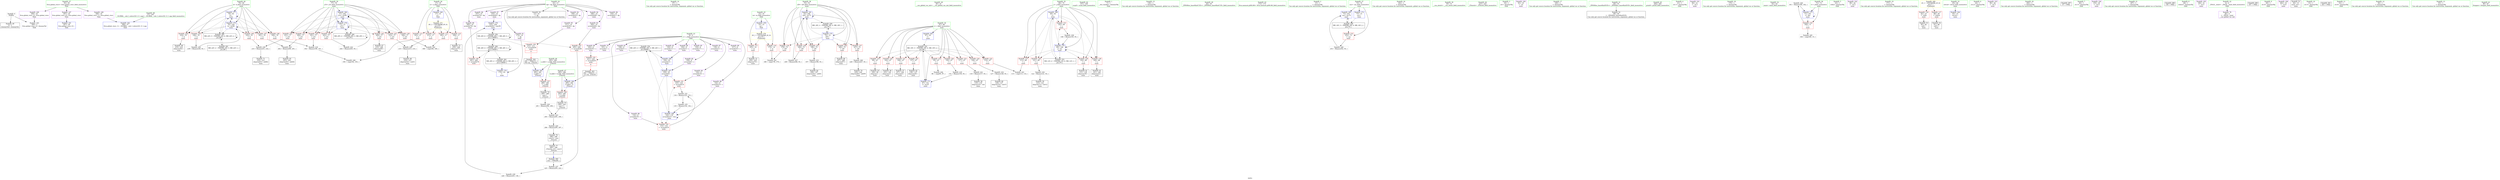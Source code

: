 digraph "SVFG" {
	label="SVFG";

	Node0x55c4e7528170 [shape=record,color=grey,label="{NodeID: 0\nNullPtr}"];
	Node0x55c4e7528170 -> Node0x55c4e7547ff0[style=solid];
	Node0x55c4e7528170 -> Node0x55c4e754ee90[style=solid];
	Node0x55c4e754fc90 [shape=record,color=blue,label="{NodeID: 180\n77\<--244\nj33\<--inc69\nmain\n}"];
	Node0x55c4e754fc90 -> Node0x55c4e754da50[style=dashed];
	Node0x55c4e754fc90 -> Node0x55c4e754db20[style=dashed];
	Node0x55c4e754fc90 -> Node0x55c4e754dbf0[style=dashed];
	Node0x55c4e754fc90 -> Node0x55c4e754dcc0[style=dashed];
	Node0x55c4e754fc90 -> Node0x55c4e754dd90[style=dashed];
	Node0x55c4e754fc90 -> Node0x55c4e754de60[style=dashed];
	Node0x55c4e754fc90 -> Node0x55c4e754df30[style=dashed];
	Node0x55c4e754fc90 -> Node0x55c4e754f950[style=dashed];
	Node0x55c4e754fc90 -> Node0x55c4e754fc90[style=dashed];
	Node0x55c4e754fc90 -> Node0x55c4e7562480[style=dashed];
	Node0x55c4e7546fa0 [shape=record,color=purple,label="{NodeID: 97\n235\<--10\narrayidx64\<--dp\nmain\n}"];
	Node0x55c4e7546fa0 -> Node0x55c4e754faf0[style=solid];
	Node0x55c4e752c8d0 [shape=record,color=green,label="{NodeID: 14\n97\<--1\n\<--dummyObj\nCan only get source location for instruction, argument, global var or function.}"];
	Node0x55c4e7547b90 [shape=record,color=red,label="{NodeID: 111\n255\<--14\n\<--m\nmain\n}"];
	Node0x55c4e7547b90 -> Node0x55c4e7549330[style=solid];
	Node0x55c4e7545cb0 [shape=record,color=green,label="{NodeID: 28\n40\<--41\n__cxx_global_var_init\<--__cxx_global_var_init_field_insensitive\n}"];
	Node0x55c4e754cef0 [shape=record,color=red,label="{NodeID: 125\n137\<--67\n\<--i\nmain\n}"];
	Node0x55c4e754cef0 -> Node0x55c4e7548b10[style=solid];
	Node0x55c4e7546930 [shape=record,color=green,label="{NodeID: 42\n157\<--158\nscanf\<--scanf_field_insensitive\n}"];
	Node0x55c4e75534e0 [shape=record,color=grey,label="{NodeID: 222\n244 = Binary(243, 93, )\n}"];
	Node0x55c4e75534e0 -> Node0x55c4e754fc90[style=solid];
	Node0x55c4e754da50 [shape=record,color=red,label="{NodeID: 139\n184\<--77\n\<--j33\nmain\n}"];
	Node0x55c4e754da50 -> Node0x55c4e75552e0[style=solid];
	Node0x55c4e7548630 [shape=record,color=black,label="{NodeID: 56\n103\<--102\nidxprom2\<--\nmain\n}"];
	Node0x55c4e75549e0 [shape=record,color=grey,label="{NodeID: 236\n233 = Binary(231, 232, )\n}"];
	Node0x55c4e75549e0 -> Node0x55c4e7549260[style=solid];
	Node0x55c4e754e5b0 [shape=record,color=red,label="{NodeID: 153\n205\<--204\n\<--arrayidx46\nmain\n}"];
	Node0x55c4e754e5b0 -> Node0x55c4e7554b60[style=solid];
	Node0x55c4e7549190 [shape=record,color=black,label="{NodeID: 70\n229\<--228\nidxprom60\<--add59\nmain\n}"];
	Node0x55c4e754f200 [shape=record,color=blue,label="{NodeID: 167\n109\<--93\narrayidx6\<--\nmain\n}"];
	Node0x55c4e754f200 -> Node0x55c4e754e410[style=dashed];
	Node0x55c4e754f200 -> Node0x55c4e754e4e0[style=dashed];
	Node0x55c4e754f200 -> Node0x55c4e754f3a0[style=dashed];
	Node0x55c4e754f200 -> Node0x55c4e7560680[style=dashed];
	Node0x55c4e7549cf0 [shape=record,color=purple,label="{NodeID: 84\n124\<--8\narrayidx14\<--c\nmain\n}"];
	Node0x55c4e7549cf0 -> Node0x55c4e754e410[style=solid];
	Node0x55c4e7528bb0 [shape=record,color=green,label="{NodeID: 1\n7\<--1\n__dso_handle\<--dummyObj\nGlob }"];
	Node0x55c4e754fd60 [shape=record,color=blue,label="{NodeID: 181\n75\<--249\ni29\<--inc72\nmain\n}"];
	Node0x55c4e754fd60 -> Node0x55c4e754d640[style=dashed];
	Node0x55c4e754fd60 -> Node0x55c4e754d710[style=dashed];
	Node0x55c4e754fd60 -> Node0x55c4e754d7e0[style=dashed];
	Node0x55c4e754fd60 -> Node0x55c4e754d8b0[style=dashed];
	Node0x55c4e754fd60 -> Node0x55c4e754d980[style=dashed];
	Node0x55c4e754fd60 -> Node0x55c4e754fd60[style=dashed];
	Node0x55c4e754fd60 -> Node0x55c4e7561f80[style=dashed];
	Node0x55c4e7547070 [shape=record,color=purple,label="{NodeID: 98\n257\<--10\narrayidx76\<--dp\nmain\n}"];
	Node0x55c4e752c9a0 [shape=record,color=green,label="{NodeID: 15\n136\<--1\n\<--dummyObj\nCan only get source location for instruction, argument, global var or function.}"];
	Node0x55c4e7547c60 [shape=record,color=red,label="{NodeID: 112\n185\<--17\n\<--n\nmain\n}"];
	Node0x55c4e7547c60 -> Node0x55c4e75552e0[style=solid];
	Node0x55c4e7545db0 [shape=record,color=green,label="{NodeID: 29\n44\<--45\n_ZNSt8ios_base4InitC1Ev\<--_ZNSt8ios_base4InitC1Ev_field_insensitive\n}"];
	Node0x55c4e754cfc0 [shape=record,color=red,label="{NodeID: 126\n150\<--67\n\<--i\nmain\n}"];
	Node0x55c4e754cfc0 -> Node0x55c4e7553060[style=solid];
	Node0x55c4e7546a30 [shape=record,color=green,label="{NodeID: 43\n172\<--173\nllvm.memset.p0i8.i64\<--llvm.memset.p0i8.i64_field_insensitive\n}"];
	Node0x55c4e7553660 [shape=record,color=grey,label="{NodeID: 223\n295 = Binary(291, 294, )\n}"];
	Node0x55c4e7553660 -> Node0x55c4e75537e0[style=solid];
	Node0x55c4e754db20 [shape=record,color=red,label="{NodeID: 140\n191\<--77\n\<--j33\nmain\n}"];
	Node0x55c4e754db20 -> Node0x55c4e7552ee0[style=solid];
	Node0x55c4e7548700 [shape=record,color=black,label="{NodeID: 57\n107\<--106\nidxprom4\<--\nmain\n}"];
	Node0x55c4e7554b60 [shape=record,color=grey,label="{NodeID: 237\n225 = Binary(205, 222, )\n}"];
	Node0x55c4e7554b60 -> Node0x55c4e7554e60[style=solid];
	Node0x55c4e754e680 [shape=record,color=red,label="{NodeID: 154\n212\<--211\n\<--arrayidx50\nmain\n|{<s0>8}}"];
	Node0x55c4e754e680:s0 -> Node0x55c4e7572160[style=solid,color=red];
	Node0x55c4e7549260 [shape=record,color=black,label="{NodeID: 71\n234\<--233\nidxprom63\<--add62\nmain\n}"];
	Node0x55c4e754f2d0 [shape=record,color=blue,label="{NodeID: 168\n69\<--93\nj\<--\nmain\n}"];
	Node0x55c4e754f2d0 -> Node0x55c4e754d090[style=dashed];
	Node0x55c4e754f2d0 -> Node0x55c4e754d160[style=dashed];
	Node0x55c4e754f2d0 -> Node0x55c4e754d230[style=dashed];
	Node0x55c4e754f2d0 -> Node0x55c4e754d300[style=dashed];
	Node0x55c4e754f2d0 -> Node0x55c4e754d3d0[style=dashed];
	Node0x55c4e754f2d0 -> Node0x55c4e754f470[style=dashed];
	Node0x55c4e754f2d0 -> Node0x55c4e7560180[style=dashed];
	Node0x55c4e7549dc0 [shape=record,color=purple,label="{NodeID: 85\n129\<--8\narrayidx17\<--c\nmain\n}"];
	Node0x55c4e752c1b0 [shape=record,color=green,label="{NodeID: 2\n15\<--1\n\<--dummyObj\nCan only get source location for instruction, argument, global var or function.}"];
	Node0x55c4e7563d80 [shape=record,color=black,label="{NodeID: 265\nMR_22V_3 = PHI(MR_22V_4, MR_22V_2, )\npts\{80 \}\n}"];
	Node0x55c4e7563d80 -> Node0x55c4e754fa20[style=dashed];
	Node0x55c4e7563d80 -> Node0x55c4e7562980[style=dashed];
	Node0x55c4e7563d80 -> Node0x55c4e7563d80[style=dashed];
	Node0x55c4e754fe30 [shape=record,color=blue,label="{NodeID: 182\n73\<--253\ncas\<--inc74\nmain\n}"];
	Node0x55c4e754fe30 -> Node0x55c4e7561a80[style=dashed];
	Node0x55c4e7547140 [shape=record,color=purple,label="{NodeID: 99\n260\<--10\narrayidx78\<--dp\nmain\n}"];
	Node0x55c4e7547140 -> Node0x55c4e754e820[style=solid];
	Node0x55c4e7537960 [shape=record,color=green,label="{NodeID: 16\n162\<--1\n\<--dummyObj\nCan only get source location for instruction, argument, global var or function.}"];
	Node0x55c4e7547d30 [shape=record,color=red,label="{NodeID: 113\n193\<--17\n\<--n\nmain\n}"];
	Node0x55c4e7547d30 -> Node0x55c4e754b9e0[style=solid];
	Node0x55c4e7545eb0 [shape=record,color=green,label="{NodeID: 30\n50\<--51\n__cxa_atexit\<--__cxa_atexit_field_insensitive\n}"];
	Node0x55c4e754d090 [shape=record,color=red,label="{NodeID: 127\n113\<--69\n\<--j\nmain\n}"];
	Node0x55c4e754d090 -> Node0x55c4e7555460[style=solid];
	Node0x55c4e7546b30 [shape=record,color=green,label="{NodeID: 44\n223\<--224\n_Z3mutii\<--_Z3mutii_field_insensitive\n}"];
	Node0x55c4e75537e0 [shape=record,color=grey,label="{NodeID: 224\n296 = Binary(295, 297, )\n}"];
	Node0x55c4e75537e0 -> Node0x55c4e7549670[style=solid];
	Node0x55c4e754dbf0 [shape=record,color=red,label="{NodeID: 141\n200\<--77\n\<--j33\nmain\n}"];
	Node0x55c4e754dbf0 -> Node0x55c4e7553960[style=solid];
	Node0x55c4e75487d0 [shape=record,color=black,label="{NodeID: 58\n119\<--118\nidxprom10\<--sub\nmain\n}"];
	Node0x55c4e7554ce0 [shape=record,color=grey,label="{NodeID: 238\n146 = Binary(145, 93, )\n}"];
	Node0x55c4e7554ce0 -> Node0x55c4e754f470[style=solid];
	Node0x55c4e754e750 [shape=record,color=red,label="{NodeID: 155\n221\<--220\n\<--arrayidx55\nmain\n|{<s0>8}}"];
	Node0x55c4e754e750:s0 -> Node0x55c4e7572290[style=solid,color=red];
	Node0x55c4e7549330 [shape=record,color=black,label="{NodeID: 72\n256\<--255\nidxprom75\<--\nmain\n}"];
	Node0x55c4e755fc80 [shape=record,color=black,label="{NodeID: 252\nMR_10V_3 = PHI(MR_10V_4, MR_10V_2, )\npts\{68 \}\n}"];
	Node0x55c4e755fc80 -> Node0x55c4e754c940[style=dashed];
	Node0x55c4e755fc80 -> Node0x55c4e754ca10[style=dashed];
	Node0x55c4e755fc80 -> Node0x55c4e754cae0[style=dashed];
	Node0x55c4e755fc80 -> Node0x55c4e754cbb0[style=dashed];
	Node0x55c4e755fc80 -> Node0x55c4e754cc80[style=dashed];
	Node0x55c4e755fc80 -> Node0x55c4e754cd50[style=dashed];
	Node0x55c4e755fc80 -> Node0x55c4e754ce20[style=dashed];
	Node0x55c4e755fc80 -> Node0x55c4e754cef0[style=dashed];
	Node0x55c4e755fc80 -> Node0x55c4e754cfc0[style=dashed];
	Node0x55c4e755fc80 -> Node0x55c4e754f540[style=dashed];
	Node0x55c4e754f3a0 [shape=record,color=blue,label="{NodeID: 169\n142\<--135\narrayidx23\<--rem\nmain\n}"];
	Node0x55c4e754f3a0 -> Node0x55c4e754e410[style=dashed];
	Node0x55c4e754f3a0 -> Node0x55c4e754e4e0[style=dashed];
	Node0x55c4e754f3a0 -> Node0x55c4e754f3a0[style=dashed];
	Node0x55c4e754f3a0 -> Node0x55c4e7560680[style=dashed];
	Node0x55c4e7549e90 [shape=record,color=purple,label="{NodeID: 86\n132\<--8\narrayidx19\<--c\nmain\n}"];
	Node0x55c4e7549e90 -> Node0x55c4e754e4e0[style=solid];
	Node0x55c4e752c240 [shape=record,color=green,label="{NodeID: 3\n19\<--1\n.str\<--dummyObj\nGlob }"];
	Node0x55c4e7564280 [shape=record,color=black,label="{NodeID: 266\nMR_26V_4 = PHI(MR_26V_5, MR_26V_3, )\npts\{130000 \}\n}"];
	Node0x55c4e7564280 -> Node0x55c4e754e820[style=dashed];
	Node0x55c4e7564280 -> Node0x55c4e7561080[style=dashed];
	Node0x55c4e7564280 -> Node0x55c4e7562e80[style=dashed];
	Node0x55c4e7564280 -> Node0x55c4e7564280[style=dashed];
	Node0x55c4e754ff00 [shape=record,color=blue,label="{NodeID: 183\n283\<--281\na.addr\<--a\n_Z3mutii\n}"];
	Node0x55c4e754ff00 -> Node0x55c4e754e8f0[style=dashed];
	Node0x55c4e7547210 [shape=record,color=purple,label="{NodeID: 100\n83\<--19\n\<--.str\nmain\n}"];
	Node0x55c4e7537a30 [shape=record,color=green,label="{NodeID: 17\n169\<--1\n\<--dummyObj\nCan only get source location for instruction, argument, global var or function.}"];
	Node0x55c4e7547e00 [shape=record,color=red,label="{NodeID: 114\n213\<--17\n\<--n\nmain\n}"];
	Node0x55c4e7547e00 -> Node0x55c4e75531e0[style=solid];
	Node0x55c4e7545fb0 [shape=record,color=green,label="{NodeID: 31\n49\<--55\n_ZNSt8ios_base4InitD1Ev\<--_ZNSt8ios_base4InitD1Ev_field_insensitive\n}"];
	Node0x55c4e7545fb0 -> Node0x55c4e75482c0[style=solid];
	Node0x55c4e754d160 [shape=record,color=red,label="{NodeID: 128\n121\<--69\n\<--j\nmain\n}"];
	Node0x55c4e754d160 -> Node0x55c4e75546e0[style=solid];
	Node0x55c4e7546c30 [shape=record,color=green,label="{NodeID: 45\n264\<--265\nprintf\<--printf_field_insensitive\n}"];
	Node0x55c4e7553960 [shape=record,color=grey,label="{NodeID: 225\n202 = Binary(200, 201, )\n}"];
	Node0x55c4e7553960 -> Node0x55c4e7548d80[style=solid];
	Node0x55c4e754dcc0 [shape=record,color=red,label="{NodeID: 142\n209\<--77\n\<--j33\nmain\n}"];
	Node0x55c4e754dcc0 -> Node0x55c4e7548f20[style=solid];
	Node0x55c4e75488a0 [shape=record,color=black,label="{NodeID: 59\n123\<--122\nidxprom13\<--sub12\nmain\n}"];
	Node0x55c4e7554e60 [shape=record,color=grey,label="{NodeID: 239\n226 = Binary(225, 136, )\n}"];
	Node0x55c4e7554e60 -> Node0x55c4e754faf0[style=solid];
	Node0x55c4e754e820 [shape=record,color=red,label="{NodeID: 156\n261\<--260\n\<--arrayidx78\nmain\n}"];
	Node0x55c4e7549400 [shape=record,color=black,label="{NodeID: 73\n259\<--258\nidxprom77\<--\nmain\n}"];
	Node0x55c4e7560180 [shape=record,color=black,label="{NodeID: 253\nMR_12V_2 = PHI(MR_12V_4, MR_12V_1, )\npts\{70 \}\n}"];
	Node0x55c4e7560180 -> Node0x55c4e754f2d0[style=dashed];
	Node0x55c4e754f470 [shape=record,color=blue,label="{NodeID: 170\n69\<--146\nj\<--inc\nmain\n}"];
	Node0x55c4e754f470 -> Node0x55c4e754d090[style=dashed];
	Node0x55c4e754f470 -> Node0x55c4e754d160[style=dashed];
	Node0x55c4e754f470 -> Node0x55c4e754d230[style=dashed];
	Node0x55c4e754f470 -> Node0x55c4e754d300[style=dashed];
	Node0x55c4e754f470 -> Node0x55c4e754d3d0[style=dashed];
	Node0x55c4e754f470 -> Node0x55c4e754f470[style=dashed];
	Node0x55c4e754f470 -> Node0x55c4e7560180[style=dashed];
	Node0x55c4e7549f60 [shape=record,color=purple,label="{NodeID: 87\n139\<--8\narrayidx21\<--c\nmain\n}"];
	Node0x55c4e7528310 [shape=record,color=green,label="{NodeID: 4\n21\<--1\n.str.1\<--dummyObj\nGlob }"];
	Node0x55c4e754ffd0 [shape=record,color=blue,label="{NodeID: 184\n285\<--282\nb.addr\<--b\n_Z3mutii\n}"];
	Node0x55c4e754ffd0 -> Node0x55c4e754e9c0[style=dashed];
	Node0x55c4e75472e0 [shape=record,color=purple,label="{NodeID: 101\n84\<--21\n\<--.str.1\nmain\n}"];
	Node0x55c4e7537b00 [shape=record,color=green,label="{NodeID: 18\n170\<--1\n\<--dummyObj\nCan only get source location for instruction, argument, global var or function.}"];
	Node0x55c4e754c6d0 [shape=record,color=red,label="{NodeID: 115\n258\<--17\n\<--n\nmain\n}"];
	Node0x55c4e754c6d0 -> Node0x55c4e7549400[style=solid];
	Node0x55c4e75460b0 [shape=record,color=green,label="{NodeID: 32\n62\<--63\nmain\<--main_field_insensitive\n}"];
	Node0x55c4e754d230 [shape=record,color=red,label="{NodeID: 129\n130\<--69\n\<--j\nmain\n}"];
	Node0x55c4e754d230 -> Node0x55c4e7548a40[style=solid];
	Node0x55c4e7546d30 [shape=record,color=green,label="{NodeID: 46\n283\<--284\na.addr\<--a.addr_field_insensitive\n_Z3mutii\n}"];
	Node0x55c4e7546d30 -> Node0x55c4e754e8f0[style=solid];
	Node0x55c4e7546d30 -> Node0x55c4e754ff00[style=solid];
	Node0x55c4e7553ae0 [shape=record,color=grey,label="{NodeID: 226\n161 = Binary(160, 162, )\n}"];
	Node0x55c4e7553ae0 -> Node0x55c4e754f6e0[style=solid];
	Node0x55c4e754dd90 [shape=record,color=red,label="{NodeID: 143\n214\<--77\n\<--j33\nmain\n}"];
	Node0x55c4e754dd90 -> Node0x55c4e75531e0[style=solid];
	Node0x55c4e7548970 [shape=record,color=black,label="{NodeID: 60\n128\<--127\nidxprom16\<--sub15\nmain\n}"];
	Node0x55c4e7554fe0 [shape=record,color=grey,label="{NodeID: 240\n228 = Binary(227, 93, )\n}"];
	Node0x55c4e7554fe0 -> Node0x55c4e7549190[style=solid];
	Node0x55c4e754e8f0 [shape=record,color=red,label="{NodeID: 157\n289\<--283\n\<--a.addr\n_Z3mutii\n}"];
	Node0x55c4e754e8f0 -> Node0x55c4e75494d0[style=solid];
	Node0x55c4e75494d0 [shape=record,color=black,label="{NodeID: 74\n290\<--289\nconv\<--\n_Z3mutii\n}"];
	Node0x55c4e75494d0 -> Node0x55c4e7553f60[style=solid];
	Node0x55c4e7560680 [shape=record,color=black,label="{NodeID: 254\nMR_24V_2 = PHI(MR_24V_5, MR_24V_1, )\npts\{90000 \}\n}"];
	Node0x55c4e7560680 -> Node0x55c4e754e750[style=dashed];
	Node0x55c4e7560680 -> Node0x55c4e754f130[style=dashed];
	Node0x55c4e754f540 [shape=record,color=blue,label="{NodeID: 171\n67\<--151\ni\<--inc25\nmain\n}"];
	Node0x55c4e754f540 -> Node0x55c4e755fc80[style=dashed];
	Node0x55c4e754a030 [shape=record,color=purple,label="{NodeID: 88\n142\<--8\narrayidx23\<--c\nmain\n}"];
	Node0x55c4e754a030 -> Node0x55c4e754f3a0[style=solid];
	Node0x55c4e75283a0 [shape=record,color=green,label="{NodeID: 5\n23\<--1\nstdin\<--dummyObj\nGlob }"];
	Node0x55c4e75473b0 [shape=record,color=purple,label="{NodeID: 102\n89\<--24\n\<--.str.2\nmain\n}"];
	Node0x55c4e7537c00 [shape=record,color=green,label="{NodeID: 19\n171\<--1\n\<--dummyObj\nCan only get source location for instruction, argument, global var or function.}"];
	Node0x55c4e754c7a0 [shape=record,color=red,label="{NodeID: 116\n82\<--23\n\<--stdin\nmain\n}"];
	Node0x55c4e754c7a0 -> Node0x55c4e75483c0[style=solid];
	Node0x55c4e75461b0 [shape=record,color=green,label="{NodeID: 33\n65\<--66\nretval\<--retval_field_insensitive\nmain\n}"];
	Node0x55c4e75461b0 -> Node0x55c4e754ef90[style=solid];
	Node0x55c4e754d300 [shape=record,color=red,label="{NodeID: 130\n140\<--69\n\<--j\nmain\n}"];
	Node0x55c4e754d300 -> Node0x55c4e7548be0[style=solid];
	Node0x55c4e7546e00 [shape=record,color=green,label="{NodeID: 47\n285\<--286\nb.addr\<--b.addr_field_insensitive\n_Z3mutii\n}"];
	Node0x55c4e7546e00 -> Node0x55c4e754e9c0[style=solid];
	Node0x55c4e7546e00 -> Node0x55c4e754ffd0[style=solid];
	Node0x55c4e7553c60 [shape=record,color=grey,label="{NodeID: 227\n249 = Binary(248, 93, )\n}"];
	Node0x55c4e7553c60 -> Node0x55c4e754fd60[style=solid];
	Node0x55c4e754de60 [shape=record,color=red,label="{NodeID: 144\n231\<--77\n\<--j33\nmain\n}"];
	Node0x55c4e754de60 -> Node0x55c4e75549e0[style=solid];
	Node0x55c4e7548a40 [shape=record,color=black,label="{NodeID: 61\n131\<--130\nidxprom18\<--\nmain\n}"];
	Node0x55c4e7555160 [shape=record,color=grey,label="{NodeID: 241\n180 = cmp(178, 179, )\n}"];
	Node0x55c4e754e9c0 [shape=record,color=red,label="{NodeID: 158\n293\<--285\n\<--b.addr\n_Z3mutii\n}"];
	Node0x55c4e754e9c0 -> Node0x55c4e75495a0[style=solid];
	Node0x55c4e75495a0 [shape=record,color=black,label="{NodeID: 75\n294\<--293\nconv1\<--\n_Z3mutii\n}"];
	Node0x55c4e75495a0 -> Node0x55c4e7553660[style=solid];
	Node0x55c4e754f610 [shape=record,color=blue,label="{NodeID: 172\n73\<--15\ncas\<--\nmain\n}"];
	Node0x55c4e754f610 -> Node0x55c4e7561a80[style=dashed];
	Node0x55c4e754a100 [shape=record,color=purple,label="{NodeID: 89\n217\<--8\narrayidx53\<--c\nmain\n}"];
	Node0x55c4e7528990 [shape=record,color=green,label="{NodeID: 6\n24\<--1\n.str.2\<--dummyObj\nGlob }"];
	Node0x55c4e7565380 [shape=record,color=yellow,style=double,label="{NodeID: 269\n2V_1 = ENCHI(MR_2V_0)\npts\{1 \}\nFun[main]}"];
	Node0x55c4e7565380 -> Node0x55c4e754c7a0[style=dashed];
	Node0x55c4e7565380 -> Node0x55c4e754c870[style=dashed];
	Node0x55c4e7547480 [shape=record,color=purple,label="{NodeID: 103\n90\<--26\n\<--.str.3\nmain\n}"];
	Node0x55c4e7537d00 [shape=record,color=green,label="{NodeID: 20\n292\<--1\n\<--dummyObj\nCan only get source location for instruction, argument, global var or function.}"];
	Node0x55c4e754c870 [shape=record,color=red,label="{NodeID: 117\n88\<--28\n\<--stdout\nmain\n}"];
	Node0x55c4e754c870 -> Node0x55c4e7548490[style=solid];
	Node0x55c4e7546280 [shape=record,color=green,label="{NodeID: 34\n67\<--68\ni\<--i_field_insensitive\nmain\n}"];
	Node0x55c4e7546280 -> Node0x55c4e754c940[style=solid];
	Node0x55c4e7546280 -> Node0x55c4e754ca10[style=solid];
	Node0x55c4e7546280 -> Node0x55c4e754cae0[style=solid];
	Node0x55c4e7546280 -> Node0x55c4e754cbb0[style=solid];
	Node0x55c4e7546280 -> Node0x55c4e754cc80[style=solid];
	Node0x55c4e7546280 -> Node0x55c4e754cd50[style=solid];
	Node0x55c4e7546280 -> Node0x55c4e754ce20[style=solid];
	Node0x55c4e7546280 -> Node0x55c4e754cef0[style=solid];
	Node0x55c4e7546280 -> Node0x55c4e754cfc0[style=solid];
	Node0x55c4e7546280 -> Node0x55c4e754f060[style=solid];
	Node0x55c4e7546280 -> Node0x55c4e754f540[style=solid];
	Node0x55c4e728b5a0 [shape=record,color=black,label="{NodeID: 297\n47 = PHI()\n}"];
	Node0x55c4e754d3d0 [shape=record,color=red,label="{NodeID: 131\n145\<--69\n\<--j\nmain\n}"];
	Node0x55c4e754d3d0 -> Node0x55c4e7554ce0[style=solid];
	Node0x55c4e7547ef0 [shape=record,color=green,label="{NodeID: 48\n37\<--303\n_GLOBAL__sub_I_cxlove321_0_1.cpp\<--_GLOBAL__sub_I_cxlove321_0_1.cpp_field_insensitive\n}"];
	Node0x55c4e7547ef0 -> Node0x55c4e754ed90[style=solid];
	Node0x55c4e7553de0 [shape=record,color=grey,label="{NodeID: 228\n253 = Binary(252, 93, )\n}"];
	Node0x55c4e7553de0 -> Node0x55c4e754fe30[style=solid];
	Node0x55c4e754df30 [shape=record,color=red,label="{NodeID: 145\n243\<--77\n\<--j33\nmain\n}"];
	Node0x55c4e754df30 -> Node0x55c4e75534e0[style=solid];
	Node0x55c4e7548b10 [shape=record,color=black,label="{NodeID: 62\n138\<--137\nidxprom20\<--\nmain\n}"];
	Node0x55c4e75552e0 [shape=record,color=grey,label="{NodeID: 242\n186 = cmp(184, 185, )\n}"];
	Node0x55c4e754ea90 [shape=record,color=blue,label="{NodeID: 159\n14\<--15\nm\<--\nGlob }"];
	Node0x55c4e754ea90 -> Node0x55c4e7565490[style=dashed];
	Node0x55c4e7549670 [shape=record,color=black,label="{NodeID: 76\n298\<--296\nconv3\<--rem\n_Z3mutii\n}"];
	Node0x55c4e7549670 -> Node0x55c4e7549740[style=solid];
	Node0x55c4e7561080 [shape=record,color=black,label="{NodeID: 256\nMR_26V_6 = PHI(MR_26V_7, MR_26V_5, )\npts\{130000 \}\n}"];
	Node0x55c4e7561080 -> Node0x55c4e754e5b0[style=dashed];
	Node0x55c4e7561080 -> Node0x55c4e754e680[style=dashed];
	Node0x55c4e7561080 -> Node0x55c4e754faf0[style=dashed];
	Node0x55c4e7561080 -> Node0x55c4e7561080[style=dashed];
	Node0x55c4e7561080 -> Node0x55c4e7564280[style=dashed];
	Node0x55c4e754f6e0 [shape=record,color=blue,label="{NodeID: 173\n71\<--161\nt\<--dec\nmain\n}"];
	Node0x55c4e754f6e0 -> Node0x55c4e754d4a0[style=dashed];
	Node0x55c4e754f6e0 -> Node0x55c4e754f6e0[style=dashed];
	Node0x55c4e754a1d0 [shape=record,color=purple,label="{NodeID: 90\n220\<--8\narrayidx55\<--c\nmain\n}"];
	Node0x55c4e754a1d0 -> Node0x55c4e754e750[style=solid];
	Node0x55c4e7528a20 [shape=record,color=green,label="{NodeID: 7\n26\<--1\n.str.3\<--dummyObj\nGlob }"];
	Node0x55c4e7565490 [shape=record,color=yellow,style=double,label="{NodeID: 270\n4V_1 = ENCHI(MR_4V_0)\npts\{16 \}\nFun[main]}"];
	Node0x55c4e7565490 -> Node0x55c4e7547ac0[style=dashed];
	Node0x55c4e7565490 -> Node0x55c4e7547b90[style=dashed];
	Node0x55c4e7547550 [shape=record,color=purple,label="{NodeID: 104\n155\<--29\n\<--.str.4\nmain\n}"];
	Node0x55c4e7537e00 [shape=record,color=green,label="{NodeID: 21\n297\<--1\n\<--dummyObj\nCan only get source location for instruction, argument, global var or function.}"];
	Node0x55c4e754c940 [shape=record,color=red,label="{NodeID: 118\n95\<--67\n\<--i\nmain\n}"];
	Node0x55c4e754c940 -> Node0x55c4e754b6e0[style=solid];
	Node0x55c4e7546350 [shape=record,color=green,label="{NodeID: 35\n69\<--70\nj\<--j_field_insensitive\nmain\n}"];
	Node0x55c4e7546350 -> Node0x55c4e754d090[style=solid];
	Node0x55c4e7546350 -> Node0x55c4e754d160[style=solid];
	Node0x55c4e7546350 -> Node0x55c4e754d230[style=solid];
	Node0x55c4e7546350 -> Node0x55c4e754d300[style=solid];
	Node0x55c4e7546350 -> Node0x55c4e754d3d0[style=solid];
	Node0x55c4e7546350 -> Node0x55c4e754f2d0[style=solid];
	Node0x55c4e7546350 -> Node0x55c4e754f470[style=solid];
	Node0x55c4e7571440 [shape=record,color=black,label="{NodeID: 298\n156 = PHI()\n}"];
	Node0x55c4e754d4a0 [shape=record,color=red,label="{NodeID: 132\n160\<--71\n\<--t\nmain\n}"];
	Node0x55c4e754d4a0 -> Node0x55c4e7553ae0[style=solid];
	Node0x55c4e754d4a0 -> Node0x55c4e754b860[style=solid];
	Node0x55c4e7547ff0 [shape=record,color=black,label="{NodeID: 49\n2\<--3\ndummyVal\<--dummyVal\n}"];
	Node0x55c4e7553f60 [shape=record,color=grey,label="{NodeID: 229\n291 = Binary(292, 290, )\n}"];
	Node0x55c4e7553f60 -> Node0x55c4e7553660[style=solid];
	Node0x55c4e754e000 [shape=record,color=red,label="{NodeID: 146\n190\<--79\n\<--k\nmain\n}"];
	Node0x55c4e754e000 -> Node0x55c4e7552ee0[style=solid];
	Node0x55c4e7548be0 [shape=record,color=black,label="{NodeID: 63\n141\<--140\nidxprom22\<--\nmain\n}"];
	Node0x55c4e7555460 [shape=record,color=grey,label="{NodeID: 243\n115 = cmp(113, 114, )\n}"];
	Node0x55c4e754eb90 [shape=record,color=blue,label="{NodeID: 160\n17\<--15\nn\<--\nGlob }"];
	Node0x55c4e754eb90 -> Node0x55c4e7565570[style=dashed];
	Node0x55c4e7549740 [shape=record,color=black,label="{NodeID: 77\n280\<--298\n_Z3mutii_ret\<--conv3\n_Z3mutii\n|{<s0>8}}"];
	Node0x55c4e7549740:s0 -> Node0x55c4e7571ea0[style=solid,color=blue];
	Node0x55c4e754f7b0 [shape=record,color=blue,label="{NodeID: 174\n174\<--93\n\<--\nmain\n}"];
	Node0x55c4e754f7b0 -> Node0x55c4e7564280[style=dashed];
	Node0x55c4e754a2a0 [shape=record,color=purple,label="{NodeID: 91\n174\<--10\n\<--dp\nmain\n}"];
	Node0x55c4e754a2a0 -> Node0x55c4e754f7b0[style=solid];
	Node0x55c4e7528ab0 [shape=record,color=green,label="{NodeID: 8\n28\<--1\nstdout\<--dummyObj\nGlob }"];
	Node0x55c4e7565570 [shape=record,color=yellow,style=double,label="{NodeID: 271\n6V_1 = ENCHI(MR_6V_0)\npts\{18 \}\nFun[main]}"];
	Node0x55c4e7565570 -> Node0x55c4e7547c60[style=dashed];
	Node0x55c4e7565570 -> Node0x55c4e7547d30[style=dashed];
	Node0x55c4e7565570 -> Node0x55c4e7547e00[style=dashed];
	Node0x55c4e7565570 -> Node0x55c4e754c6d0[style=dashed];
	Node0x55c4e7547620 [shape=record,color=purple,label="{NodeID: 105\n166\<--31\n\<--.str.5\nmain\n}"];
	Node0x55c4e7537f00 [shape=record,color=green,label="{NodeID: 22\n4\<--6\n_ZStL8__ioinit\<--_ZStL8__ioinit_field_insensitive\nGlob }"];
	Node0x55c4e7537f00 -> Node0x55c4e7549810[style=solid];
	Node0x55c4e754ca10 [shape=record,color=red,label="{NodeID: 119\n99\<--67\n\<--i\nmain\n}"];
	Node0x55c4e754ca10 -> Node0x55c4e7548560[style=solid];
	Node0x55c4e7546420 [shape=record,color=green,label="{NodeID: 36\n71\<--72\nt\<--t_field_insensitive\nmain\n}"];
	Node0x55c4e7546420 -> Node0x55c4e754d4a0[style=solid];
	Node0x55c4e7546420 -> Node0x55c4e754f6e0[style=solid];
	Node0x55c4e7571c50 [shape=record,color=black,label="{NodeID: 299\n167 = PHI()\n}"];
	Node0x55c4e754d570 [shape=record,color=red,label="{NodeID: 133\n252\<--73\n\<--cas\nmain\n}"];
	Node0x55c4e754d570 -> Node0x55c4e7553de0[style=solid];
	Node0x55c4e75480f0 [shape=record,color=black,label="{NodeID: 50\n12\<--10\n\<--dp\nCan only get source location for instruction, argument, global var or function.}"];
	Node0x55c4e75540e0 [shape=record,color=grey,label="{NodeID: 230\n239 = Binary(238, 93, )\n}"];
	Node0x55c4e75540e0 -> Node0x55c4e754fbc0[style=solid];
	Node0x55c4e754e0d0 [shape=record,color=red,label="{NodeID: 147\n201\<--79\n\<--k\nmain\n}"];
	Node0x55c4e754e0d0 -> Node0x55c4e7553960[style=solid];
	Node0x55c4e7548cb0 [shape=record,color=black,label="{NodeID: 64\n198\<--197\nidxprom42\<--add41\nmain\n}"];
	Node0x55c4e754b6e0 [shape=record,color=grey,label="{NodeID: 244\n96 = cmp(95, 97, )\n}"];
	Node0x55c4e754ec90 [shape=record,color=blue,label="{NodeID: 161\n307\<--36\nllvm.global_ctors_0\<--\nGlob }"];
	Node0x55c4e7549810 [shape=record,color=purple,label="{NodeID: 78\n46\<--4\n\<--_ZStL8__ioinit\n__cxx_global_var_init\n}"];
	Node0x55c4e7561a80 [shape=record,color=black,label="{NodeID: 258\nMR_16V_3 = PHI(MR_16V_4, MR_16V_2, )\npts\{74 \}\n}"];
	Node0x55c4e7561a80 -> Node0x55c4e754d570[style=dashed];
	Node0x55c4e7561a80 -> Node0x55c4e754fe30[style=dashed];
	Node0x55c4e754f880 [shape=record,color=blue,label="{NodeID: 175\n75\<--15\ni29\<--\nmain\n}"];
	Node0x55c4e754f880 -> Node0x55c4e754d640[style=dashed];
	Node0x55c4e754f880 -> Node0x55c4e754d710[style=dashed];
	Node0x55c4e754f880 -> Node0x55c4e754d7e0[style=dashed];
	Node0x55c4e754f880 -> Node0x55c4e754d8b0[style=dashed];
	Node0x55c4e754f880 -> Node0x55c4e754d980[style=dashed];
	Node0x55c4e754f880 -> Node0x55c4e754fd60[style=dashed];
	Node0x55c4e754f880 -> Node0x55c4e7561f80[style=dashed];
	Node0x55c4e754a370 [shape=record,color=purple,label="{NodeID: 92\n199\<--10\narrayidx43\<--dp\nmain\n}"];
	Node0x55c4e7528510 [shape=record,color=green,label="{NodeID: 9\n29\<--1\n.str.4\<--dummyObj\nGlob }"];
	Node0x55c4e75476f0 [shape=record,color=purple,label="{NodeID: 106\n262\<--33\n\<--.str.6\nmain\n}"];
	Node0x55c4e7538000 [shape=record,color=green,label="{NodeID: 23\n8\<--9\nc\<--c_field_insensitive\nGlob }"];
	Node0x55c4e7538000 -> Node0x55c4e75498e0[style=solid];
	Node0x55c4e7538000 -> Node0x55c4e75499b0[style=solid];
	Node0x55c4e7538000 -> Node0x55c4e7549a80[style=solid];
	Node0x55c4e7538000 -> Node0x55c4e7549b50[style=solid];
	Node0x55c4e7538000 -> Node0x55c4e7549c20[style=solid];
	Node0x55c4e7538000 -> Node0x55c4e7549cf0[style=solid];
	Node0x55c4e7538000 -> Node0x55c4e7549dc0[style=solid];
	Node0x55c4e7538000 -> Node0x55c4e7549e90[style=solid];
	Node0x55c4e7538000 -> Node0x55c4e7549f60[style=solid];
	Node0x55c4e7538000 -> Node0x55c4e754a030[style=solid];
	Node0x55c4e7538000 -> Node0x55c4e754a100[style=solid];
	Node0x55c4e7538000 -> Node0x55c4e754a1d0[style=solid];
	Node0x55c4e754cae0 [shape=record,color=red,label="{NodeID: 120\n102\<--67\n\<--i\nmain\n}"];
	Node0x55c4e754cae0 -> Node0x55c4e7548630[style=solid];
	Node0x55c4e75464f0 [shape=record,color=green,label="{NodeID: 37\n73\<--74\ncas\<--cas_field_insensitive\nmain\n}"];
	Node0x55c4e75464f0 -> Node0x55c4e754d570[style=solid];
	Node0x55c4e75464f0 -> Node0x55c4e754f610[style=solid];
	Node0x55c4e75464f0 -> Node0x55c4e754fe30[style=solid];
	Node0x55c4e7571ea0 [shape=record,color=black,label="{NodeID: 300\n222 = PHI(280, )\n}"];
	Node0x55c4e7571ea0 -> Node0x55c4e7554b60[style=solid];
	Node0x55c4e754d640 [shape=record,color=red,label="{NodeID: 134\n178\<--75\n\<--i29\nmain\n}"];
	Node0x55c4e754d640 -> Node0x55c4e7555160[style=solid];
	Node0x55c4e75481f0 [shape=record,color=black,label="{NodeID: 51\n64\<--15\nmain_ret\<--\nmain\n}"];
	Node0x55c4e7554260 [shape=record,color=grey,label="{NodeID: 231\n134 = Binary(125, 133, )\n}"];
	Node0x55c4e7554260 -> Node0x55c4e7554860[style=solid];
	Node0x55c4e754e1a0 [shape=record,color=red,label="{NodeID: 148\n218\<--79\n\<--k\nmain\n}"];
	Node0x55c4e754e1a0 -> Node0x55c4e75490c0[style=solid];
	Node0x55c4e7548d80 [shape=record,color=black,label="{NodeID: 65\n203\<--202\nidxprom45\<--add44\nmain\n}"];
	Node0x55c4e754b860 [shape=record,color=grey,label="{NodeID: 245\n164 = cmp(160, 15, )\n}"];
	Node0x55c4e754ed90 [shape=record,color=blue,label="{NodeID: 162\n308\<--37\nllvm.global_ctors_1\<--_GLOBAL__sub_I_cxlove321_0_1.cpp\nGlob }"];
	Node0x55c4e75498e0 [shape=record,color=purple,label="{NodeID: 79\n101\<--8\narrayidx\<--c\nmain\n}"];
	Node0x55c4e7561f80 [shape=record,color=black,label="{NodeID: 259\nMR_18V_2 = PHI(MR_18V_4, MR_18V_1, )\npts\{76 \}\n}"];
	Node0x55c4e7561f80 -> Node0x55c4e754f880[style=dashed];
	Node0x55c4e754f950 [shape=record,color=blue,label="{NodeID: 176\n77\<--15\nj33\<--\nmain\n}"];
	Node0x55c4e754f950 -> Node0x55c4e754da50[style=dashed];
	Node0x55c4e754f950 -> Node0x55c4e754db20[style=dashed];
	Node0x55c4e754f950 -> Node0x55c4e754dbf0[style=dashed];
	Node0x55c4e754f950 -> Node0x55c4e754dcc0[style=dashed];
	Node0x55c4e754f950 -> Node0x55c4e754dd90[style=dashed];
	Node0x55c4e754f950 -> Node0x55c4e754de60[style=dashed];
	Node0x55c4e754f950 -> Node0x55c4e754df30[style=dashed];
	Node0x55c4e754f950 -> Node0x55c4e754f950[style=dashed];
	Node0x55c4e754f950 -> Node0x55c4e754fc90[style=dashed];
	Node0x55c4e754f950 -> Node0x55c4e7562480[style=dashed];
	Node0x55c4e754a440 [shape=record,color=purple,label="{NodeID: 93\n204\<--10\narrayidx46\<--dp\nmain\n}"];
	Node0x55c4e754a440 -> Node0x55c4e754e5b0[style=solid];
	Node0x55c4e75285a0 [shape=record,color=green,label="{NodeID: 10\n31\<--1\n.str.5\<--dummyObj\nGlob }"];
	Node0x55c4e75477c0 [shape=record,color=purple,label="{NodeID: 107\n307\<--35\nllvm.global_ctors_0\<--llvm.global_ctors\nGlob }"];
	Node0x55c4e75477c0 -> Node0x55c4e754ec90[style=solid];
	Node0x55c4e7538100 [shape=record,color=green,label="{NodeID: 24\n10\<--13\ndp\<--dp_field_insensitive\nGlob }"];
	Node0x55c4e7538100 -> Node0x55c4e75480f0[style=solid];
	Node0x55c4e7538100 -> Node0x55c4e754a2a0[style=solid];
	Node0x55c4e7538100 -> Node0x55c4e754a370[style=solid];
	Node0x55c4e7538100 -> Node0x55c4e754a440[style=solid];
	Node0x55c4e7538100 -> Node0x55c4e754a510[style=solid];
	Node0x55c4e7538100 -> Node0x55c4e754a5e0[style=solid];
	Node0x55c4e7538100 -> Node0x55c4e7546ed0[style=solid];
	Node0x55c4e7538100 -> Node0x55c4e7546fa0[style=solid];
	Node0x55c4e7538100 -> Node0x55c4e7547070[style=solid];
	Node0x55c4e7538100 -> Node0x55c4e7547140[style=solid];
	Node0x55c4e754cbb0 [shape=record,color=red,label="{NodeID: 121\n106\<--67\n\<--i\nmain\n}"];
	Node0x55c4e754cbb0 -> Node0x55c4e7548700[style=solid];
	Node0x55c4e75465c0 [shape=record,color=green,label="{NodeID: 38\n75\<--76\ni29\<--i29_field_insensitive\nmain\n}"];
	Node0x55c4e75465c0 -> Node0x55c4e754d640[style=solid];
	Node0x55c4e75465c0 -> Node0x55c4e754d710[style=solid];
	Node0x55c4e75465c0 -> Node0x55c4e754d7e0[style=solid];
	Node0x55c4e75465c0 -> Node0x55c4e754d8b0[style=solid];
	Node0x55c4e75465c0 -> Node0x55c4e754d980[style=solid];
	Node0x55c4e75465c0 -> Node0x55c4e754f880[style=solid];
	Node0x55c4e75465c0 -> Node0x55c4e754fd60[style=solid];
	Node0x55c4e7572090 [shape=record,color=black,label="{NodeID: 301\n263 = PHI()\n}"];
	Node0x55c4e7552ee0 [shape=record,color=grey,label="{NodeID: 218\n192 = Binary(190, 191, )\n}"];
	Node0x55c4e7552ee0 -> Node0x55c4e754b9e0[style=solid];
	Node0x55c4e754d710 [shape=record,color=red,label="{NodeID: 135\n196\<--75\n\<--i29\nmain\n}"];
	Node0x55c4e754d710 -> Node0x55c4e7554560[style=solid];
	Node0x55c4e75482c0 [shape=record,color=black,label="{NodeID: 52\n48\<--49\n\<--_ZNSt8ios_base4InitD1Ev\nCan only get source location for instruction, argument, global var or function.}"];
	Node0x55c4e75543e0 [shape=record,color=grey,label="{NodeID: 232\n127 = Binary(126, 93, )\n}"];
	Node0x55c4e75543e0 -> Node0x55c4e7548970[style=solid];
	Node0x55c4e754e270 [shape=record,color=red,label="{NodeID: 149\n232\<--79\n\<--k\nmain\n}"];
	Node0x55c4e754e270 -> Node0x55c4e75549e0[style=solid];
	Node0x55c4e7548e50 [shape=record,color=black,label="{NodeID: 66\n207\<--206\nidxprom47\<--\nmain\n}"];
	Node0x55c4e754b9e0 [shape=record,color=grey,label="{NodeID: 246\n194 = cmp(192, 193, )\n}"];
	Node0x55c4e754ee90 [shape=record,color=blue, style = dotted,label="{NodeID: 163\n309\<--3\nllvm.global_ctors_2\<--dummyVal\nGlob }"];
	Node0x55c4e75499b0 [shape=record,color=purple,label="{NodeID: 80\n104\<--8\narrayidx3\<--c\nmain\n}"];
	Node0x55c4e75499b0 -> Node0x55c4e754f130[style=solid];
	Node0x55c4e7562480 [shape=record,color=black,label="{NodeID: 260\nMR_20V_2 = PHI(MR_20V_3, MR_20V_1, )\npts\{78 \}\n}"];
	Node0x55c4e7562480 -> Node0x55c4e754f950[style=dashed];
	Node0x55c4e7562480 -> Node0x55c4e7562480[style=dashed];
	Node0x55c4e754fa20 [shape=record,color=blue,label="{NodeID: 177\n79\<--93\nk\<--\nmain\n}"];
	Node0x55c4e754fa20 -> Node0x55c4e754e000[style=dashed];
	Node0x55c4e754fa20 -> Node0x55c4e754e0d0[style=dashed];
	Node0x55c4e754fa20 -> Node0x55c4e754e1a0[style=dashed];
	Node0x55c4e754fa20 -> Node0x55c4e754e270[style=dashed];
	Node0x55c4e754fa20 -> Node0x55c4e754e340[style=dashed];
	Node0x55c4e754fa20 -> Node0x55c4e754fa20[style=dashed];
	Node0x55c4e754fa20 -> Node0x55c4e754fbc0[style=dashed];
	Node0x55c4e754fa20 -> Node0x55c4e7563d80[style=dashed];
	Node0x55c4e754a510 [shape=record,color=purple,label="{NodeID: 94\n208\<--10\narrayidx48\<--dp\nmain\n}"];
	Node0x55c4e7528630 [shape=record,color=green,label="{NodeID: 11\n33\<--1\n.str.6\<--dummyObj\nGlob }"];
	Node0x55c4e75478c0 [shape=record,color=purple,label="{NodeID: 108\n308\<--35\nllvm.global_ctors_1\<--llvm.global_ctors\nGlob }"];
	Node0x55c4e75478c0 -> Node0x55c4e754ed90[style=solid];
	Node0x55c4e7538200 [shape=record,color=green,label="{NodeID: 25\n14\<--16\nm\<--m_field_insensitive\nGlob }"];
	Node0x55c4e7538200 -> Node0x55c4e7547ac0[style=solid];
	Node0x55c4e7538200 -> Node0x55c4e7547b90[style=solid];
	Node0x55c4e7538200 -> Node0x55c4e754ea90[style=solid];
	Node0x55c4e754cc80 [shape=record,color=red,label="{NodeID: 122\n114\<--67\n\<--i\nmain\n}"];
	Node0x55c4e754cc80 -> Node0x55c4e7555460[style=solid];
	Node0x55c4e7546690 [shape=record,color=green,label="{NodeID: 39\n77\<--78\nj33\<--j33_field_insensitive\nmain\n}"];
	Node0x55c4e7546690 -> Node0x55c4e754da50[style=solid];
	Node0x55c4e7546690 -> Node0x55c4e754db20[style=solid];
	Node0x55c4e7546690 -> Node0x55c4e754dbf0[style=solid];
	Node0x55c4e7546690 -> Node0x55c4e754dcc0[style=solid];
	Node0x55c4e7546690 -> Node0x55c4e754dd90[style=solid];
	Node0x55c4e7546690 -> Node0x55c4e754de60[style=solid];
	Node0x55c4e7546690 -> Node0x55c4e754df30[style=solid];
	Node0x55c4e7546690 -> Node0x55c4e754f950[style=solid];
	Node0x55c4e7546690 -> Node0x55c4e754fc90[style=solid];
	Node0x55c4e7572160 [shape=record,color=black,label="{NodeID: 302\n281 = PHI(212, )\n0th arg _Z3mutii }"];
	Node0x55c4e7572160 -> Node0x55c4e754ff00[style=solid];
	Node0x55c4e7553060 [shape=record,color=grey,label="{NodeID: 219\n151 = Binary(150, 93, )\n}"];
	Node0x55c4e7553060 -> Node0x55c4e754f540[style=solid];
	Node0x55c4e754d7e0 [shape=record,color=red,label="{NodeID: 136\n206\<--75\n\<--i29\nmain\n}"];
	Node0x55c4e754d7e0 -> Node0x55c4e7548e50[style=solid];
	Node0x55c4e75483c0 [shape=record,color=black,label="{NodeID: 53\n85\<--82\ncall\<--\nmain\n}"];
	Node0x55c4e7554560 [shape=record,color=grey,label="{NodeID: 233\n197 = Binary(196, 93, )\n}"];
	Node0x55c4e7554560 -> Node0x55c4e7548cb0[style=solid];
	Node0x55c4e754e340 [shape=record,color=red,label="{NodeID: 150\n238\<--79\n\<--k\nmain\n}"];
	Node0x55c4e754e340 -> Node0x55c4e75540e0[style=solid];
	Node0x55c4e7548f20 [shape=record,color=black,label="{NodeID: 67\n210\<--209\nidxprom49\<--\nmain\n}"];
	Node0x55c4e754ef90 [shape=record,color=blue,label="{NodeID: 164\n65\<--15\nretval\<--\nmain\n}"];
	Node0x55c4e7549a80 [shape=record,color=purple,label="{NodeID: 81\n108\<--8\narrayidx5\<--c\nmain\n}"];
	Node0x55c4e7562980 [shape=record,color=black,label="{NodeID: 261\nMR_22V_2 = PHI(MR_22V_3, MR_22V_1, )\npts\{80 \}\n}"];
	Node0x55c4e7562980 -> Node0x55c4e7563d80[style=dashed];
	Node0x55c4e754faf0 [shape=record,color=blue,label="{NodeID: 178\n235\<--226\narrayidx64\<--rem58\nmain\n}"];
	Node0x55c4e754faf0 -> Node0x55c4e7561080[style=dashed];
	Node0x55c4e754a5e0 [shape=record,color=purple,label="{NodeID: 95\n211\<--10\narrayidx50\<--dp\nmain\n}"];
	Node0x55c4e754a5e0 -> Node0x55c4e754e680[style=solid];
	Node0x55c4e752c730 [shape=record,color=green,label="{NodeID: 12\n36\<--1\n\<--dummyObj\nCan only get source location for instruction, argument, global var or function.}"];
	Node0x55c4e75479c0 [shape=record,color=purple,label="{NodeID: 109\n309\<--35\nllvm.global_ctors_2\<--llvm.global_ctors\nGlob }"];
	Node0x55c4e75479c0 -> Node0x55c4e754ee90[style=solid];
	Node0x55c4e7545b50 [shape=record,color=green,label="{NodeID: 26\n17\<--18\nn\<--n_field_insensitive\nGlob }"];
	Node0x55c4e7545b50 -> Node0x55c4e7547c60[style=solid];
	Node0x55c4e7545b50 -> Node0x55c4e7547d30[style=solid];
	Node0x55c4e7545b50 -> Node0x55c4e7547e00[style=solid];
	Node0x55c4e7545b50 -> Node0x55c4e754c6d0[style=solid];
	Node0x55c4e7545b50 -> Node0x55c4e754eb90[style=solid];
	Node0x55c4e754cd50 [shape=record,color=red,label="{NodeID: 123\n117\<--67\n\<--i\nmain\n}"];
	Node0x55c4e754cd50 -> Node0x55c4e7553360[style=solid];
	Node0x55c4e7546760 [shape=record,color=green,label="{NodeID: 40\n79\<--80\nk\<--k_field_insensitive\nmain\n}"];
	Node0x55c4e7546760 -> Node0x55c4e754e000[style=solid];
	Node0x55c4e7546760 -> Node0x55c4e754e0d0[style=solid];
	Node0x55c4e7546760 -> Node0x55c4e754e1a0[style=solid];
	Node0x55c4e7546760 -> Node0x55c4e754e270[style=solid];
	Node0x55c4e7546760 -> Node0x55c4e754e340[style=solid];
	Node0x55c4e7546760 -> Node0x55c4e754fa20[style=solid];
	Node0x55c4e7546760 -> Node0x55c4e754fbc0[style=solid];
	Node0x55c4e7572290 [shape=record,color=black,label="{NodeID: 303\n282 = PHI(221, )\n1st arg _Z3mutii }"];
	Node0x55c4e7572290 -> Node0x55c4e754ffd0[style=solid];
	Node0x55c4e75531e0 [shape=record,color=grey,label="{NodeID: 220\n215 = Binary(213, 214, )\n}"];
	Node0x55c4e75531e0 -> Node0x55c4e7548ff0[style=solid];
	Node0x55c4e754d8b0 [shape=record,color=red,label="{NodeID: 137\n227\<--75\n\<--i29\nmain\n}"];
	Node0x55c4e754d8b0 -> Node0x55c4e7554fe0[style=solid];
	Node0x55c4e7548490 [shape=record,color=black,label="{NodeID: 54\n91\<--88\ncall1\<--\nmain\n}"];
	Node0x55c4e75546e0 [shape=record,color=grey,label="{NodeID: 234\n122 = Binary(121, 93, )\n}"];
	Node0x55c4e75546e0 -> Node0x55c4e75488a0[style=solid];
	Node0x55c4e754e410 [shape=record,color=red,label="{NodeID: 151\n125\<--124\n\<--arrayidx14\nmain\n}"];
	Node0x55c4e754e410 -> Node0x55c4e7554260[style=solid];
	Node0x55c4e7548ff0 [shape=record,color=black,label="{NodeID: 68\n216\<--215\nidxprom52\<--sub51\nmain\n}"];
	Node0x55c4e754f060 [shape=record,color=blue,label="{NodeID: 165\n67\<--93\ni\<--\nmain\n}"];
	Node0x55c4e754f060 -> Node0x55c4e755fc80[style=dashed];
	Node0x55c4e7549b50 [shape=record,color=purple,label="{NodeID: 82\n109\<--8\narrayidx6\<--c\nmain\n}"];
	Node0x55c4e7549b50 -> Node0x55c4e754f200[style=solid];
	Node0x55c4e7562e80 [shape=record,color=black,label="{NodeID: 262\nMR_26V_2 = PHI(MR_26V_4, MR_26V_1, )\npts\{130000 \}\n}"];
	Node0x55c4e7562e80 -> Node0x55c4e754f7b0[style=dashed];
	Node0x55c4e754fbc0 [shape=record,color=blue,label="{NodeID: 179\n79\<--239\nk\<--inc66\nmain\n}"];
	Node0x55c4e754fbc0 -> Node0x55c4e754e000[style=dashed];
	Node0x55c4e754fbc0 -> Node0x55c4e754e0d0[style=dashed];
	Node0x55c4e754fbc0 -> Node0x55c4e754e1a0[style=dashed];
	Node0x55c4e754fbc0 -> Node0x55c4e754e270[style=dashed];
	Node0x55c4e754fbc0 -> Node0x55c4e754e340[style=dashed];
	Node0x55c4e754fbc0 -> Node0x55c4e754fa20[style=dashed];
	Node0x55c4e754fbc0 -> Node0x55c4e754fbc0[style=dashed];
	Node0x55c4e754fbc0 -> Node0x55c4e7563d80[style=dashed];
	Node0x55c4e7546ed0 [shape=record,color=purple,label="{NodeID: 96\n230\<--10\narrayidx61\<--dp\nmain\n}"];
	Node0x55c4e752c800 [shape=record,color=green,label="{NodeID: 13\n93\<--1\n\<--dummyObj\nCan only get source location for instruction, argument, global var or function.}"];
	Node0x55c4e7547ac0 [shape=record,color=red,label="{NodeID: 110\n179\<--14\n\<--m\nmain\n}"];
	Node0x55c4e7547ac0 -> Node0x55c4e7555160[style=solid];
	Node0x55c4e7545be0 [shape=record,color=green,label="{NodeID: 27\n35\<--39\nllvm.global_ctors\<--llvm.global_ctors_field_insensitive\nGlob }"];
	Node0x55c4e7545be0 -> Node0x55c4e75477c0[style=solid];
	Node0x55c4e7545be0 -> Node0x55c4e75478c0[style=solid];
	Node0x55c4e7545be0 -> Node0x55c4e75479c0[style=solid];
	Node0x55c4e754ce20 [shape=record,color=red,label="{NodeID: 124\n126\<--67\n\<--i\nmain\n}"];
	Node0x55c4e754ce20 -> Node0x55c4e75543e0[style=solid];
	Node0x55c4e7546830 [shape=record,color=green,label="{NodeID: 41\n86\<--87\nfreopen\<--freopen_field_insensitive\n}"];
	Node0x55c4e7553360 [shape=record,color=grey,label="{NodeID: 221\n118 = Binary(117, 93, )\n}"];
	Node0x55c4e7553360 -> Node0x55c4e75487d0[style=solid];
	Node0x55c4e754d980 [shape=record,color=red,label="{NodeID: 138\n248\<--75\n\<--i29\nmain\n}"];
	Node0x55c4e754d980 -> Node0x55c4e7553c60[style=solid];
	Node0x55c4e7548560 [shape=record,color=black,label="{NodeID: 55\n100\<--99\nidxprom\<--\nmain\n}"];
	Node0x55c4e7554860 [shape=record,color=grey,label="{NodeID: 235\n135 = Binary(134, 136, )\n}"];
	Node0x55c4e7554860 -> Node0x55c4e754f3a0[style=solid];
	Node0x55c4e754e4e0 [shape=record,color=red,label="{NodeID: 152\n133\<--132\n\<--arrayidx19\nmain\n}"];
	Node0x55c4e754e4e0 -> Node0x55c4e7554260[style=solid];
	Node0x55c4e75490c0 [shape=record,color=black,label="{NodeID: 69\n219\<--218\nidxprom54\<--\nmain\n}"];
	Node0x55c4e754f130 [shape=record,color=blue,label="{NodeID: 166\n104\<--93\narrayidx3\<--\nmain\n}"];
	Node0x55c4e754f130 -> Node0x55c4e754f200[style=dashed];
	Node0x55c4e7549c20 [shape=record,color=purple,label="{NodeID: 83\n120\<--8\narrayidx11\<--c\nmain\n}"];
}
